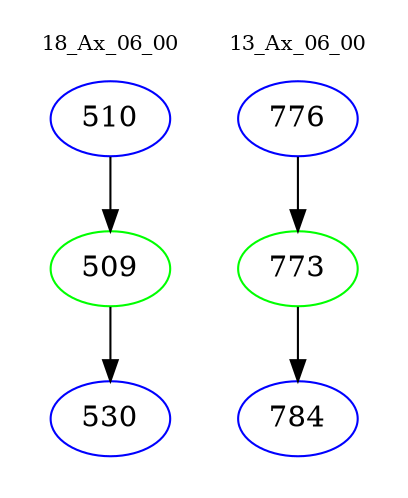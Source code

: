 digraph{
subgraph cluster_0 {
color = white
label = "18_Ax_06_00";
fontsize=10;
T0_510 [label="510", color="blue"]
T0_510 -> T0_509 [color="black"]
T0_509 [label="509", color="green"]
T0_509 -> T0_530 [color="black"]
T0_530 [label="530", color="blue"]
}
subgraph cluster_1 {
color = white
label = "13_Ax_06_00";
fontsize=10;
T1_776 [label="776", color="blue"]
T1_776 -> T1_773 [color="black"]
T1_773 [label="773", color="green"]
T1_773 -> T1_784 [color="black"]
T1_784 [label="784", color="blue"]
}
}
